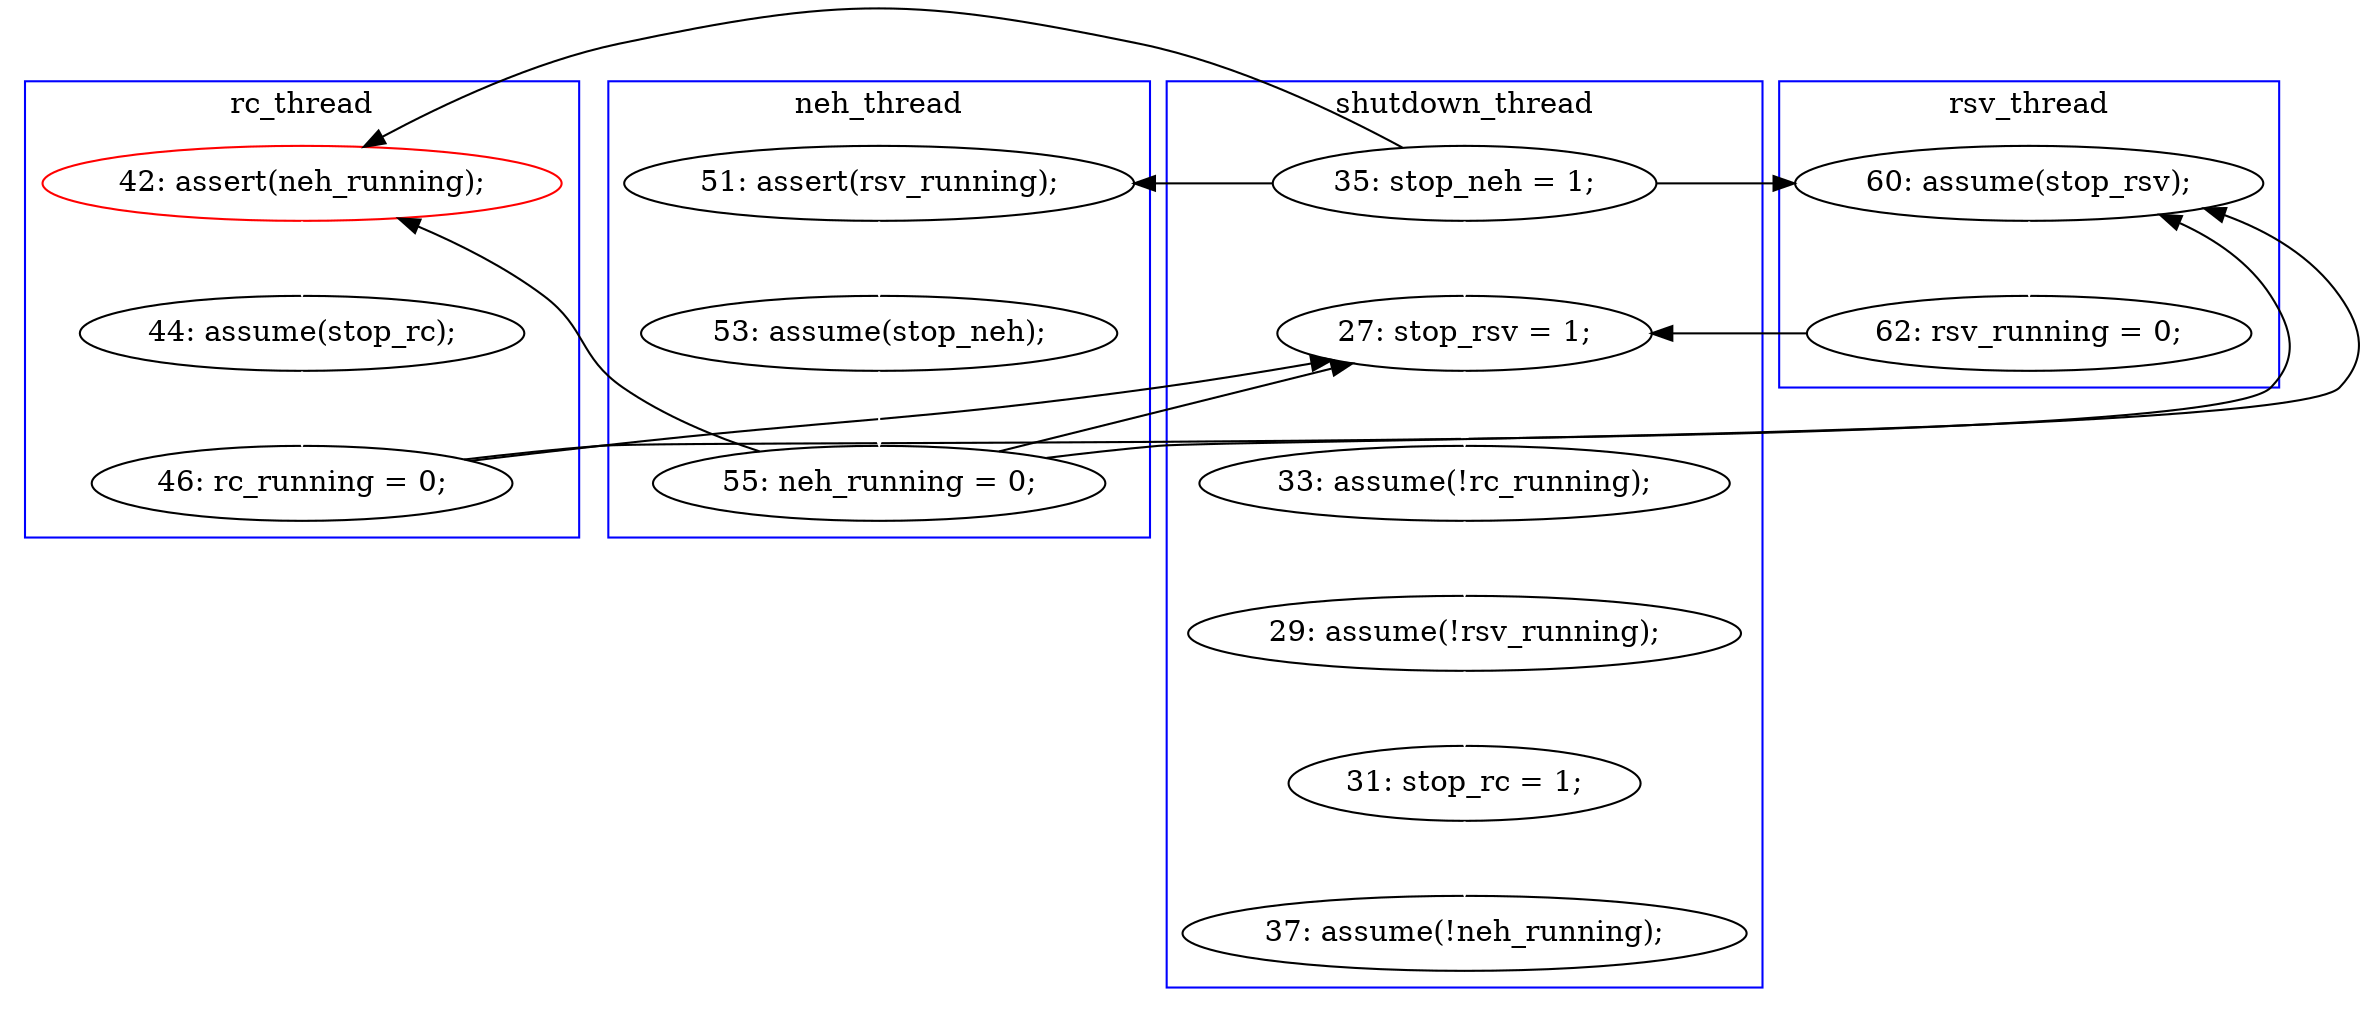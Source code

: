 digraph Counterexample {
	22 -> 30 [color = black, style = solid, constraint = false]
	17 -> 18 [color = white, style = solid]
	14 -> 30 [color = white, style = solid]
	22 -> 26 [color = black, style = solid, constraint = false]
	16 -> 17 [color = white, style = solid]
	14 -> 26 [color = black, style = solid, constraint = false]
	27 -> 30 [color = black, style = solid, constraint = false]
	18 -> 26 [color = black, style = solid, constraint = false]
	21 -> 22 [color = white, style = solid]
	32 -> 33 [color = white, style = solid]
	31 -> 32 [color = white, style = solid]
	18 -> 20 [color = black, style = solid, constraint = false]
	26 -> 27 [color = white, style = solid]
	14 -> 16 [color = black, style = solid, constraint = false]
	18 -> 30 [color = black, style = solid, constraint = false]
	33 -> 34 [color = white, style = solid]
	30 -> 31 [color = white, style = solid]
	14 -> 20 [color = black, style = solid, constraint = false]
	20 -> 21 [color = white, style = solid]
	subgraph cluster4 {
		label = rsv_thread
		color = blue
		26  [label = "60: assume(stop_rsv);"]
		27  [label = "62: rsv_running = 0;"]
	}
	subgraph cluster2 {
		label = rc_thread
		color = blue
		21  [label = "44: assume(stop_rc);"]
		22  [label = "46: rc_running = 0;"]
		20  [label = "42: assert(neh_running);", color = red]
	}
	subgraph cluster3 {
		label = neh_thread
		color = blue
		18  [label = "55: neh_running = 0;"]
		17  [label = "53: assume(stop_neh);"]
		16  [label = "51: assert(rsv_running);"]
	}
	subgraph cluster1 {
		label = shutdown_thread
		color = blue
		31  [label = "33: assume(!rc_running);"]
		33  [label = "31: stop_rc = 1;"]
		30  [label = "27: stop_rsv = 1;"]
		32  [label = "29: assume(!rsv_running);"]
		14  [label = "35: stop_neh = 1;"]
		34  [label = "37: assume(!neh_running);"]
	}
}